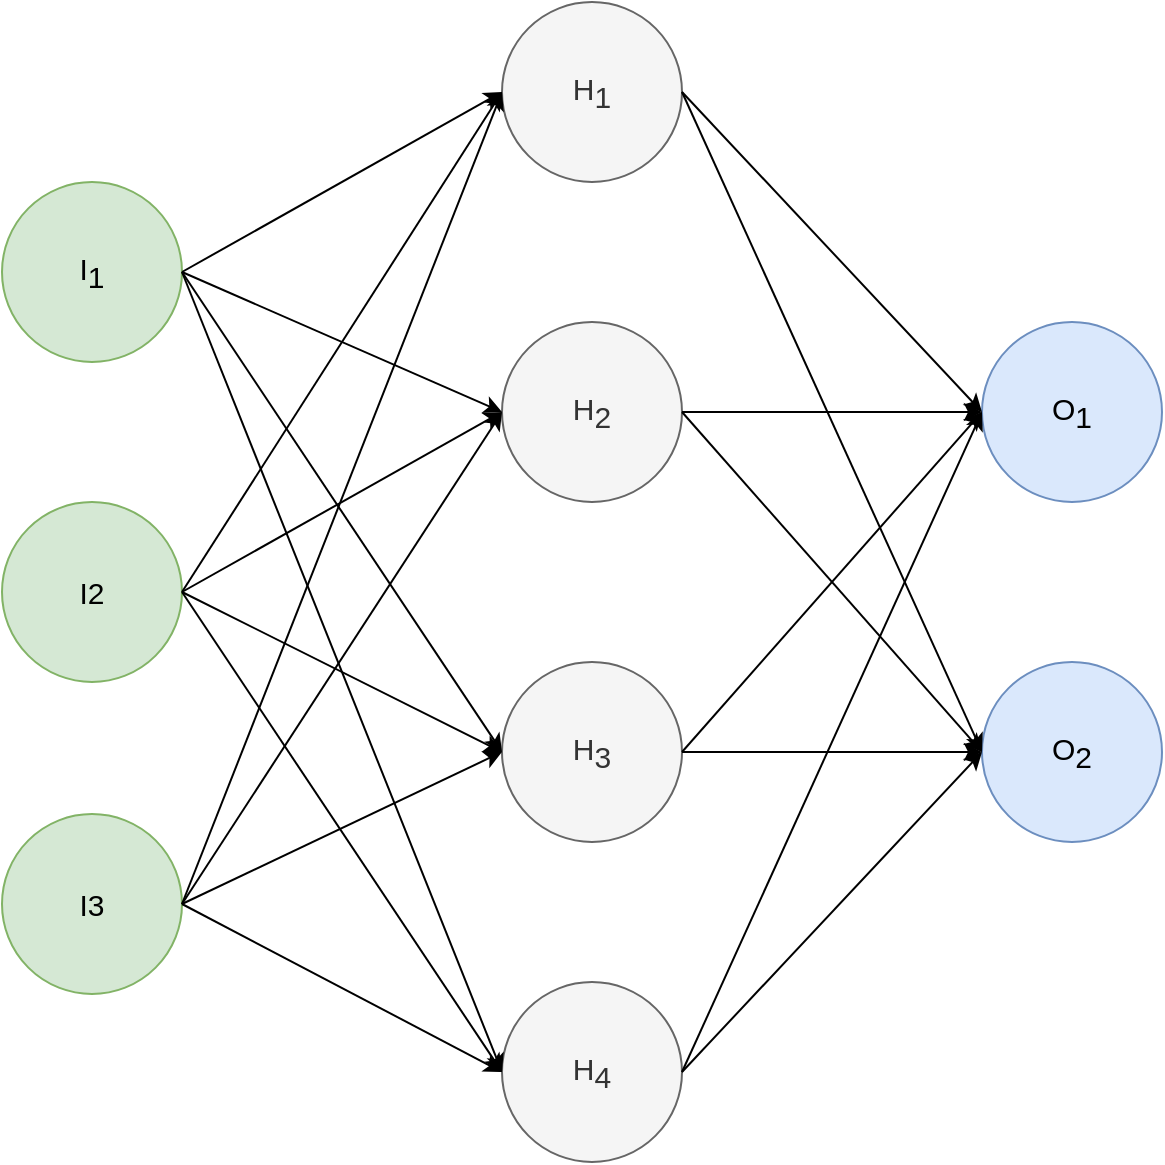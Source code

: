 <mxfile version="16.0.2" type="device"><diagram id="PXAP53fBq57BsiQlXz8S" name="Page-1"><mxGraphModel dx="1106" dy="2166" grid="1" gridSize="10" guides="1" tooltips="1" connect="1" arrows="1" fold="1" page="1" pageScale="1" pageWidth="827" pageHeight="1169" math="0" shadow="0"><root><mxCell id="0"/><mxCell id="1" parent="0"/><mxCell id="zW3uCw4kacCv7E0ID3Q5-1" value="I&lt;sub style=&quot;font-size: 15px;&quot;&gt;1&lt;/sub&gt;" style="ellipse;whiteSpace=wrap;html=1;fontSize=15;fillColor=#d5e8d4;strokeColor=#82b366;" vertex="1" parent="1"><mxGeometry x="90" y="-1030" width="90" height="90" as="geometry"/></mxCell><mxCell id="zW3uCw4kacCv7E0ID3Q5-2" value="I&lt;span style=&quot;font-size: 15px;&quot;&gt;2&lt;/span&gt;" style="ellipse;whiteSpace=wrap;html=1;fontSize=15;fillColor=#d5e8d4;strokeColor=#82b366;" vertex="1" parent="1"><mxGeometry x="90" y="-870" width="90" height="90" as="geometry"/></mxCell><mxCell id="zW3uCw4kacCv7E0ID3Q5-3" value="H&lt;sub style=&quot;font-size: 15px;&quot;&gt;2&lt;/sub&gt;" style="ellipse;whiteSpace=wrap;html=1;fontSize=15;fillColor=#f5f5f5;fontColor=#333333;strokeColor=#666666;" vertex="1" parent="1"><mxGeometry x="340" y="-960" width="90" height="90" as="geometry"/></mxCell><mxCell id="zW3uCw4kacCv7E0ID3Q5-4" value="H&lt;sub style=&quot;font-size: 15px;&quot;&gt;4&lt;/sub&gt;" style="ellipse;whiteSpace=wrap;html=1;fontSize=15;fillColor=#f5f5f5;fontColor=#333333;strokeColor=#666666;" vertex="1" parent="1"><mxGeometry x="340" y="-630" width="90" height="90" as="geometry"/></mxCell><mxCell id="zW3uCw4kacCv7E0ID3Q5-5" value="&lt;span style=&quot;font-size: 15px;&quot;&gt;H&lt;/span&gt;&lt;sub style=&quot;font-size: 15px;&quot;&gt;1&lt;/sub&gt;" style="ellipse;whiteSpace=wrap;html=1;fontSize=15;fillColor=#f5f5f5;fontColor=#333333;strokeColor=#666666;" vertex="1" parent="1"><mxGeometry x="340" y="-1120" width="90" height="90" as="geometry"/></mxCell><mxCell id="zW3uCw4kacCv7E0ID3Q5-6" value="O&lt;sub style=&quot;font-size: 15px;&quot;&gt;1&lt;/sub&gt;" style="ellipse;whiteSpace=wrap;html=1;fontSize=15;fillColor=#dae8fc;strokeColor=#6c8ebf;" vertex="1" parent="1"><mxGeometry x="580" y="-960" width="90" height="90" as="geometry"/></mxCell><mxCell id="zW3uCw4kacCv7E0ID3Q5-7" value="" style="endArrow=classic;html=1;rounded=0;exitX=1;exitY=0.5;exitDx=0;exitDy=0;entryX=0;entryY=0.5;entryDx=0;entryDy=0;" edge="1" parent="1" source="zW3uCw4kacCv7E0ID3Q5-1" target="zW3uCw4kacCv7E0ID3Q5-5"><mxGeometry width="50" height="50" relative="1" as="geometry"><mxPoint x="340" y="-600" as="sourcePoint"/><mxPoint x="390" y="-650" as="targetPoint"/></mxGeometry></mxCell><mxCell id="zW3uCw4kacCv7E0ID3Q5-8" value="" style="endArrow=classic;html=1;rounded=0;exitX=1;exitY=0.5;exitDx=0;exitDy=0;entryX=0;entryY=0.5;entryDx=0;entryDy=0;" edge="1" parent="1" source="zW3uCw4kacCv7E0ID3Q5-1" target="zW3uCw4kacCv7E0ID3Q5-3"><mxGeometry width="50" height="50" relative="1" as="geometry"><mxPoint x="230" y="-935" as="sourcePoint"/><mxPoint x="350" y="-1055" as="targetPoint"/></mxGeometry></mxCell><mxCell id="zW3uCw4kacCv7E0ID3Q5-9" value="" style="endArrow=classic;html=1;rounded=0;exitX=1;exitY=0.5;exitDx=0;exitDy=0;entryX=0;entryY=0.5;entryDx=0;entryDy=0;" edge="1" parent="1" source="zW3uCw4kacCv7E0ID3Q5-1" target="zW3uCw4kacCv7E0ID3Q5-4"><mxGeometry width="50" height="50" relative="1" as="geometry"><mxPoint x="230" y="-935" as="sourcePoint"/><mxPoint x="350" y="-835" as="targetPoint"/></mxGeometry></mxCell><mxCell id="zW3uCw4kacCv7E0ID3Q5-10" value="" style="endArrow=classic;html=1;rounded=0;exitX=1;exitY=0.5;exitDx=0;exitDy=0;entryX=0;entryY=0.5;entryDx=0;entryDy=0;" edge="1" parent="1" source="zW3uCw4kacCv7E0ID3Q5-2" target="zW3uCw4kacCv7E0ID3Q5-5"><mxGeometry width="50" height="50" relative="1" as="geometry"><mxPoint x="230" y="-935" as="sourcePoint"/><mxPoint x="350" y="-595" as="targetPoint"/></mxGeometry></mxCell><mxCell id="zW3uCw4kacCv7E0ID3Q5-11" value="" style="endArrow=classic;html=1;rounded=0;exitX=1;exitY=0.5;exitDx=0;exitDy=0;entryX=0;entryY=0.5;entryDx=0;entryDy=0;" edge="1" parent="1" source="zW3uCw4kacCv7E0ID3Q5-2" target="zW3uCw4kacCv7E0ID3Q5-3"><mxGeometry width="50" height="50" relative="1" as="geometry"><mxPoint x="230" y="-755" as="sourcePoint"/><mxPoint x="350" y="-1055" as="targetPoint"/></mxGeometry></mxCell><mxCell id="zW3uCw4kacCv7E0ID3Q5-13" value="" style="endArrow=classic;html=1;rounded=0;exitX=1;exitY=0.5;exitDx=0;exitDy=0;entryX=0;entryY=0.5;entryDx=0;entryDy=0;" edge="1" parent="1" source="zW3uCw4kacCv7E0ID3Q5-2" target="zW3uCw4kacCv7E0ID3Q5-4"><mxGeometry width="50" height="50" relative="1" as="geometry"><mxPoint x="230" y="-755" as="sourcePoint"/><mxPoint x="350" y="-835" as="targetPoint"/></mxGeometry></mxCell><mxCell id="zW3uCw4kacCv7E0ID3Q5-14" value="" style="endArrow=classic;html=1;rounded=0;exitX=1;exitY=0.5;exitDx=0;exitDy=0;entryX=0;entryY=0.5;entryDx=0;entryDy=0;" edge="1" parent="1" source="zW3uCw4kacCv7E0ID3Q5-4" target="zW3uCw4kacCv7E0ID3Q5-6"><mxGeometry width="50" height="50" relative="1" as="geometry"><mxPoint x="230" y="-755" as="sourcePoint"/><mxPoint x="350" y="-595" as="targetPoint"/></mxGeometry></mxCell><mxCell id="zW3uCw4kacCv7E0ID3Q5-15" value="" style="endArrow=classic;html=1;rounded=0;exitX=1;exitY=0.5;exitDx=0;exitDy=0;entryX=0;entryY=0.5;entryDx=0;entryDy=0;" edge="1" parent="1" source="zW3uCw4kacCv7E0ID3Q5-3" target="zW3uCw4kacCv7E0ID3Q5-6"><mxGeometry width="50" height="50" relative="1" as="geometry"><mxPoint x="440" y="-595" as="sourcePoint"/><mxPoint x="570" y="-845" as="targetPoint"/></mxGeometry></mxCell><mxCell id="zW3uCw4kacCv7E0ID3Q5-17" value="" style="endArrow=classic;html=1;rounded=0;exitX=1;exitY=0.5;exitDx=0;exitDy=0;entryX=0;entryY=0.5;entryDx=0;entryDy=0;" edge="1" parent="1" source="zW3uCw4kacCv7E0ID3Q5-5" target="zW3uCw4kacCv7E0ID3Q5-6"><mxGeometry width="50" height="50" relative="1" as="geometry"><mxPoint x="440" y="-595" as="sourcePoint"/><mxPoint x="570" y="-835" as="targetPoint"/></mxGeometry></mxCell><mxCell id="zW3uCw4kacCv7E0ID3Q5-18" value="H&lt;sub style=&quot;font-size: 15px;&quot;&gt;3&lt;/sub&gt;" style="ellipse;whiteSpace=wrap;html=1;fontSize=15;fillColor=#f5f5f5;fontColor=#333333;strokeColor=#666666;" vertex="1" parent="1"><mxGeometry x="340" y="-790" width="90" height="90" as="geometry"/></mxCell><mxCell id="zW3uCw4kacCv7E0ID3Q5-19" value="I&lt;span style=&quot;font-size: 15px;&quot;&gt;3&lt;/span&gt;" style="ellipse;whiteSpace=wrap;html=1;fontSize=15;fillColor=#d5e8d4;strokeColor=#82b366;" vertex="1" parent="1"><mxGeometry x="90" y="-714" width="90" height="90" as="geometry"/></mxCell><mxCell id="zW3uCw4kacCv7E0ID3Q5-20" value="" style="endArrow=classic;html=1;rounded=0;exitX=1;exitY=0.5;exitDx=0;exitDy=0;entryX=0;entryY=0.5;entryDx=0;entryDy=0;" edge="1" parent="1" source="zW3uCw4kacCv7E0ID3Q5-1" target="zW3uCw4kacCv7E0ID3Q5-18"><mxGeometry width="50" height="50" relative="1" as="geometry"><mxPoint x="220" y="-985" as="sourcePoint"/><mxPoint x="350" y="-905" as="targetPoint"/></mxGeometry></mxCell><mxCell id="zW3uCw4kacCv7E0ID3Q5-21" value="" style="endArrow=classic;html=1;rounded=0;exitX=1;exitY=0.5;exitDx=0;exitDy=0;entryX=0;entryY=0.5;entryDx=0;entryDy=0;" edge="1" parent="1" source="zW3uCw4kacCv7E0ID3Q5-2" target="zW3uCw4kacCv7E0ID3Q5-18"><mxGeometry width="50" height="50" relative="1" as="geometry"><mxPoint x="220" y="-985" as="sourcePoint"/><mxPoint x="360" y="-810" as="targetPoint"/></mxGeometry></mxCell><mxCell id="zW3uCw4kacCv7E0ID3Q5-22" value="" style="endArrow=classic;html=1;rounded=0;exitX=1;exitY=0.5;exitDx=0;exitDy=0;entryX=0;entryY=0.5;entryDx=0;entryDy=0;" edge="1" parent="1" source="zW3uCw4kacCv7E0ID3Q5-19" target="zW3uCw4kacCv7E0ID3Q5-5"><mxGeometry width="50" height="50" relative="1" as="geometry"><mxPoint x="220" y="-825" as="sourcePoint"/><mxPoint x="350" y="-905" as="targetPoint"/></mxGeometry></mxCell><mxCell id="zW3uCw4kacCv7E0ID3Q5-23" value="" style="endArrow=classic;html=1;rounded=0;exitX=1;exitY=0.5;exitDx=0;exitDy=0;entryX=0;entryY=0.5;entryDx=0;entryDy=0;" edge="1" parent="1" source="zW3uCw4kacCv7E0ID3Q5-19" target="zW3uCw4kacCv7E0ID3Q5-3"><mxGeometry width="50" height="50" relative="1" as="geometry"><mxPoint x="220" y="-665" as="sourcePoint"/><mxPoint x="350" y="-1055" as="targetPoint"/></mxGeometry></mxCell><mxCell id="zW3uCw4kacCv7E0ID3Q5-24" value="" style="endArrow=classic;html=1;rounded=0;exitX=1;exitY=0.5;exitDx=0;exitDy=0;entryX=0;entryY=0.5;entryDx=0;entryDy=0;" edge="1" parent="1" source="zW3uCw4kacCv7E0ID3Q5-19" target="zW3uCw4kacCv7E0ID3Q5-18"><mxGeometry width="50" height="50" relative="1" as="geometry"><mxPoint x="220" y="-665" as="sourcePoint"/><mxPoint x="350" y="-905" as="targetPoint"/></mxGeometry></mxCell><mxCell id="zW3uCw4kacCv7E0ID3Q5-25" value="" style="endArrow=classic;html=1;rounded=0;exitX=1;exitY=0.5;exitDx=0;exitDy=0;entryX=0;entryY=0.5;entryDx=0;entryDy=0;" edge="1" parent="1" source="zW3uCw4kacCv7E0ID3Q5-19" target="zW3uCw4kacCv7E0ID3Q5-4"><mxGeometry width="50" height="50" relative="1" as="geometry"><mxPoint x="220" y="-665" as="sourcePoint"/><mxPoint x="350" y="-735" as="targetPoint"/></mxGeometry></mxCell><mxCell id="zW3uCw4kacCv7E0ID3Q5-26" value="" style="endArrow=classic;html=1;rounded=0;exitX=1;exitY=0.5;exitDx=0;exitDy=0;entryX=0;entryY=0.5;entryDx=0;entryDy=0;" edge="1" parent="1" source="zW3uCw4kacCv7E0ID3Q5-18" target="zW3uCw4kacCv7E0ID3Q5-6"><mxGeometry width="50" height="50" relative="1" as="geometry"><mxPoint x="440" y="-905" as="sourcePoint"/><mxPoint x="570" y="-935" as="targetPoint"/></mxGeometry></mxCell><mxCell id="zW3uCw4kacCv7E0ID3Q5-28" value="O&lt;sub style=&quot;font-size: 15px;&quot;&gt;2&lt;/sub&gt;" style="ellipse;whiteSpace=wrap;html=1;fontSize=15;fillColor=#dae8fc;strokeColor=#6c8ebf;" vertex="1" parent="1"><mxGeometry x="580" y="-790" width="90" height="90" as="geometry"/></mxCell><mxCell id="zW3uCw4kacCv7E0ID3Q5-29" value="" style="endArrow=classic;html=1;rounded=0;exitX=1;exitY=0.5;exitDx=0;exitDy=0;entryX=0;entryY=0.5;entryDx=0;entryDy=0;" edge="1" parent="1" source="zW3uCw4kacCv7E0ID3Q5-5" target="zW3uCw4kacCv7E0ID3Q5-28"><mxGeometry width="50" height="50" relative="1" as="geometry"><mxPoint x="440" y="-1055" as="sourcePoint"/><mxPoint x="570" y="-905" as="targetPoint"/></mxGeometry></mxCell><mxCell id="zW3uCw4kacCv7E0ID3Q5-30" value="" style="endArrow=classic;html=1;rounded=0;exitX=1;exitY=0.5;exitDx=0;exitDy=0;entryX=0;entryY=0.5;entryDx=0;entryDy=0;" edge="1" parent="1" source="zW3uCw4kacCv7E0ID3Q5-3" target="zW3uCw4kacCv7E0ID3Q5-28"><mxGeometry width="50" height="50" relative="1" as="geometry"><mxPoint x="440" y="-905" as="sourcePoint"/><mxPoint x="600" y="-820" as="targetPoint"/></mxGeometry></mxCell><mxCell id="zW3uCw4kacCv7E0ID3Q5-32" value="" style="endArrow=classic;html=1;rounded=0;exitX=1;exitY=0.5;exitDx=0;exitDy=0;entryX=0;entryY=0.5;entryDx=0;entryDy=0;" edge="1" parent="1" source="zW3uCw4kacCv7E0ID3Q5-18" target="zW3uCw4kacCv7E0ID3Q5-28"><mxGeometry width="50" height="50" relative="1" as="geometry"><mxPoint x="440" y="-735" as="sourcePoint"/><mxPoint x="570" y="-905" as="targetPoint"/></mxGeometry></mxCell><mxCell id="zW3uCw4kacCv7E0ID3Q5-33" value="" style="endArrow=classic;html=1;rounded=0;exitX=1;exitY=0.5;exitDx=0;exitDy=0;entryX=0;entryY=0.5;entryDx=0;entryDy=0;" edge="1" parent="1" source="zW3uCw4kacCv7E0ID3Q5-4" target="zW3uCw4kacCv7E0ID3Q5-28"><mxGeometry width="50" height="50" relative="1" as="geometry"><mxPoint x="440" y="-735" as="sourcePoint"/><mxPoint x="570" y="-735" as="targetPoint"/></mxGeometry></mxCell></root></mxGraphModel></diagram></mxfile>